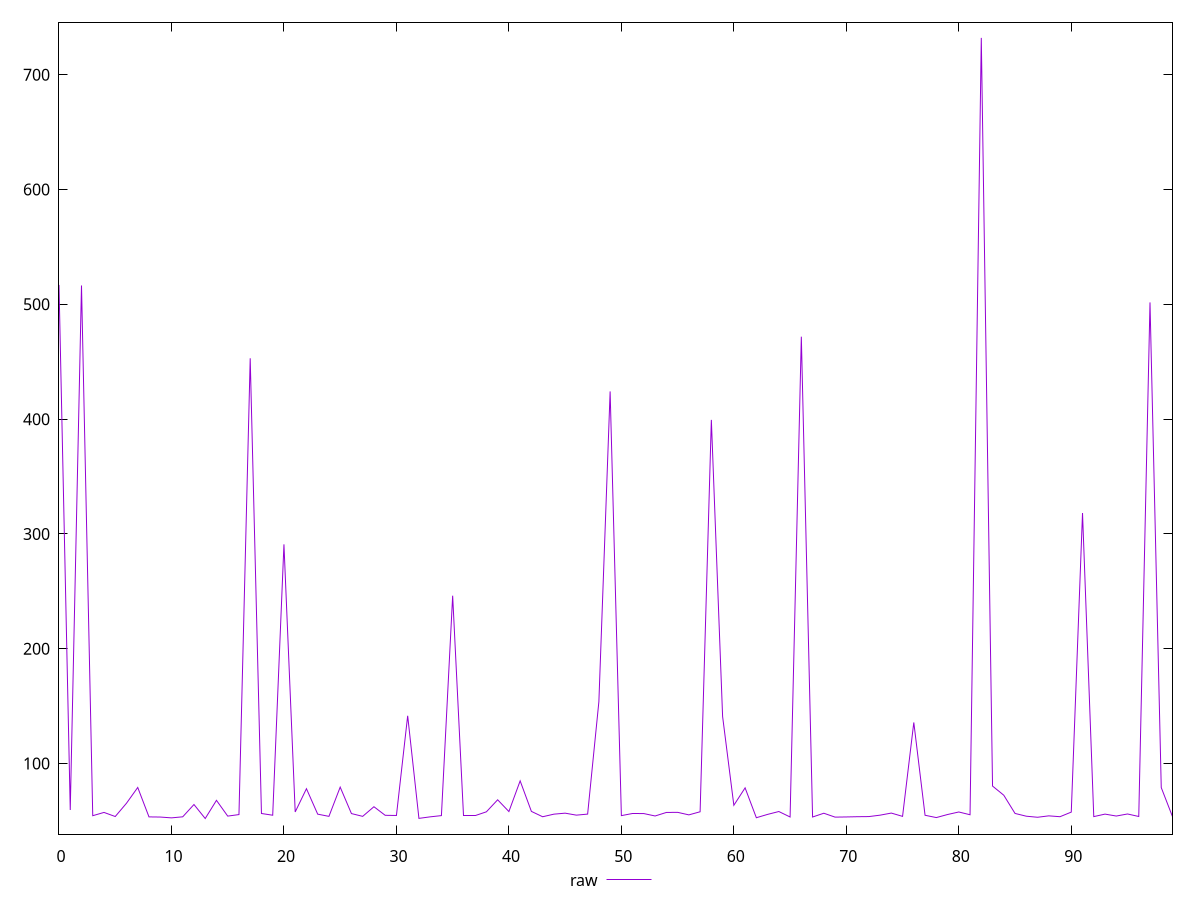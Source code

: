 reset

$raw <<EOF
0 516.87
1 59.567
2 516.4340000000001
3 54.611000000000004
4 57.467
5 53.891000000000005
6 65.467
7 79.197
8 53.573
9 53.437
10 52.723
11 53.648
12 64.351
13 52.156
14 67.989
15 54.259
16 55.589
17 453.021
18 56.531000000000006
19 55.028
20 290.962
21 57.877
22 78.116
23 55.958
24 54.041000000000004
25 79.488
26 56.467
27 54.039
28 62.425
29 54.954
30 54.806
31 141.643
32 52.286
33 53.615
34 54.689
35 246.218
36 55.037
37 55.035999999999994
38 57.997
39 68.464
40 58.231
41 84.947
42 58.369
43 53.702
44 55.954
45 56.818
46 55.097
47 56.004
48 153.907
49 424.137
50 54.672000000000004
51 56.552
52 56.45099999999999
53 54.370000000000005
54 57.437999999999995
55 57.539
56 55.332
57 58.031000000000006
58 399.374
59 141.041
60 63.687
61 78.85199999999999
62 52.849000000000004
63 55.751000000000005
64 58.25
65 53.487
66 471.837
67 53.474
68 56.763
69 53.37
70 53.521
71 53.738
72 53.845
73 55.075
74 56.894999999999996
75 54.033
76 135.828
77 54.989
78 52.98
79 55.635999999999996
80 57.851
81 55.442
82 732.0500000000001
83 80.435
84 72.42999999999999
85 56.578
86 54.171
87 53.251999999999995
88 54.474
89 53.739000000000004
90 57.752
91 318.238
92 53.824000000000005
93 56
94 54.318999999999996
95 56.113
96 53.925999999999995
97 501.674
98 79.112
99 53.792
EOF

set key outside below
set xrange [0:99]
set yrange [38.558119999999995:745.6478800000001]
set trange [38.558119999999995:745.6478800000001]
set terminal svg size 640, 500 enhanced background rgb 'white'
set output "reports/report_00030_2021-02-24T20-42-31.540Z/server-response-time/samples/astro/raw/values.svg"

plot $raw title "raw" with line

reset
